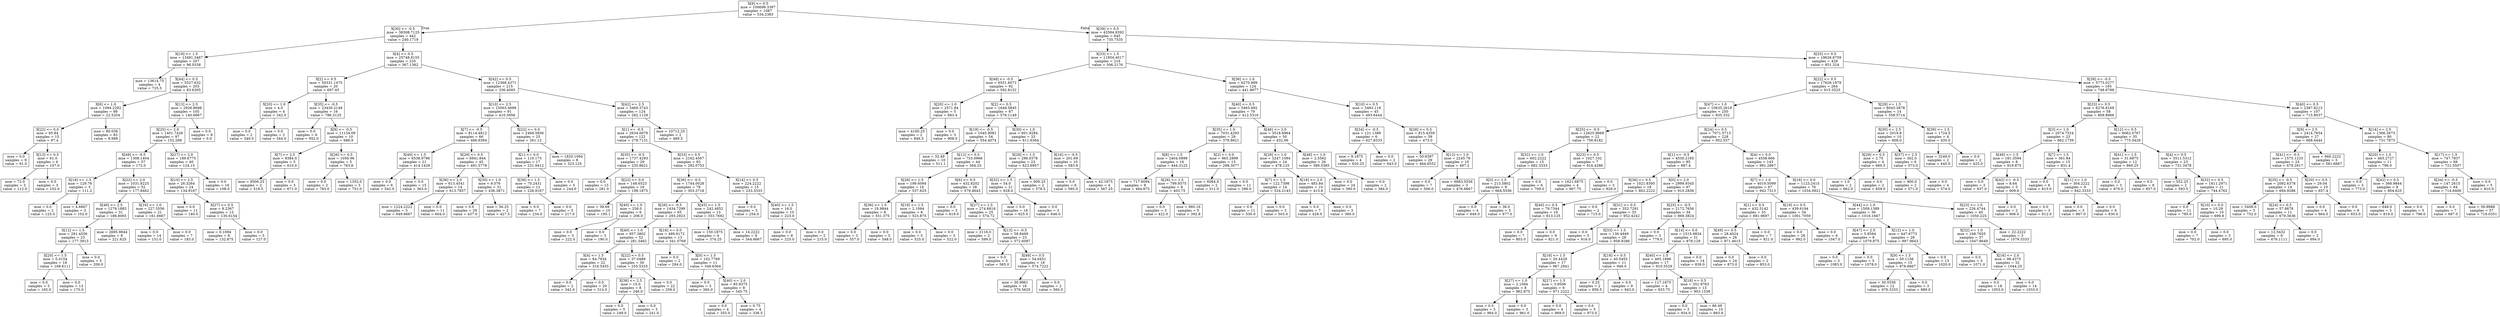 digraph Tree {
node [shape=box] ;
0 [label="X[9] <= 0.5\nmse = 100698.3397\nsamples = 1087\nvalue = 534.2383"] ;
1 [label="X[30] <= -0.5\nmse = 38308.7125\nsamples = 442\nvalue = 240.1719"] ;
0 -> 1 [labeldistance=2.5, labelangle=45, headlabel="True"] ;
2 [label="X[19] <= 1.5\nmse = 13491.3467\nsamples = 207\nvalue = 96.0338"] ;
1 -> 2 ;
3 [label="mse = 13614.75\nsamples = 4\nvalue = 725.5"] ;
2 -> 3 ;
4 [label="X[44] <= 0.5\nmse = 5527.632\nsamples = 203\nvalue = 83.6305"] ;
2 -> 4 ;
5 [label="X[6] <= 1.0\nmse = 1094.2292\nsamples = 98\nvalue = 22.5204"] ;
4 -> 5 ;
6 [label="X[22] <= 0.0\nmse = 85.84\nsamples = 15\nvalue = 97.4"] ;
5 -> 6 ;
7 [label="mse = 0.0\nsamples = 9\nvalue = 91.0"] ;
6 -> 7 ;
8 [label="X[13] <= 0.5\nmse = 61.0\nsamples = 6\nvalue = 107.0"] ;
6 -> 8 ;
9 [label="mse = 72.0\nsamples = 3\nvalue = 112.0"] ;
8 -> 9 ;
10 [label="mse = 0.0\nsamples = 3\nvalue = 102.0"] ;
8 -> 10 ;
11 [label="mse = 80.036\nsamples = 83\nvalue = 8.988"] ;
5 -> 11 ;
12 [label="X[13] <= 2.5\nmse = 2926.8698\nsamples = 105\nvalue = 140.6667"] ;
4 -> 12 ;
13 [label="X[25] <= 2.0\nmse = 1401.7426\nsamples = 97\nvalue = 152.268"] ;
12 -> 13 ;
14 [label="X[49] <= -0.5\nmse = 1308.1404\nsamples = 57\nvalue = 172.0"] ;
13 -> 14 ;
15 [label="X[18] <= 1.5\nmse = 129.76\nsamples = 5\nvalue = 111.2"] ;
14 -> 15 ;
16 [label="mse = 0.0\nsamples = 2\nvalue = 125.0"] ;
15 -> 16 ;
17 [label="mse = 4.6667\nsamples = 3\nvalue = 102.0"] ;
15 -> 17 ;
18 [label="X[22] <= 2.0\nmse = 1031.8225\nsamples = 52\nvalue = 177.8462"] ;
14 -> 18 ;
19 [label="X[49] <= 2.5\nmse = 1279.1883\nsamples = 31\nvalue = 188.8065"] ;
18 -> 19 ;
20 [label="X[12] <= 1.5\nmse = 281.4556\nsamples = 23\nvalue = 177.3913"] ;
19 -> 20 ;
21 [label="X[20] <= 1.5\nmse = 5.0154\nsamples = 18\nvalue = 168.6111"] ;
20 -> 21 ;
22 [label="mse = 0.0\nsamples = 5\nvalue = 165.0"] ;
21 -> 22 ;
23 [label="mse = 0.0\nsamples = 13\nvalue = 170.0"] ;
21 -> 23 ;
24 [label="mse = 0.0\nsamples = 5\nvalue = 209.0"] ;
20 -> 24 ;
25 [label="mse = 2695.9844\nsamples = 8\nvalue = 221.625"] ;
19 -> 25 ;
26 [label="X[16] <= 1.0\nmse = 227.5556\nsamples = 21\nvalue = 161.6667"] ;
18 -> 26 ;
27 [label="mse = 0.0\nsamples = 14\nvalue = 151.0"] ;
26 -> 27 ;
28 [label="mse = 0.0\nsamples = 7\nvalue = 183.0"] ;
26 -> 28 ;
29 [label="X[27] <= 2.0\nmse = 189.6775\nsamples = 40\nvalue = 124.15"] ;
13 -> 29 ;
30 [label="X[10] <= 2.5\nmse = 26.3264\nsamples = 24\nvalue = 134.9167"] ;
29 -> 30 ;
31 [label="mse = 0.0\nsamples = 11\nvalue = 140.0"] ;
30 -> 31 ;
32 [label="X[27] <= 0.5\nmse = 8.2367\nsamples = 13\nvalue = 130.6154"] ;
30 -> 32 ;
33 [label="mse = 0.1094\nsamples = 8\nvalue = 132.875"] ;
32 -> 33 ;
34 [label="mse = 0.0\nsamples = 5\nvalue = 127.0"] ;
32 -> 34 ;
35 [label="mse = 0.0\nsamples = 16\nvalue = 108.0"] ;
29 -> 35 ;
36 [label="mse = 0.0\nsamples = 8\nvalue = 0.0"] ;
12 -> 36 ;
37 [label="X[4] <= 0.5\nmse = 25748.8155\nsamples = 235\nvalue = 367.1362"] ;
1 -> 37 ;
38 [label="X[2] <= 0.5\nmse = 50331.1475\nsamples = 20\nvalue = 697.45"] ;
37 -> 38 ;
39 [label="X[20] <= 1.0\nmse = 4.0\nsamples = 4\nvalue = 342.0"] ;
38 -> 39 ;
40 [label="mse = 0.0\nsamples = 2\nvalue = 340.0"] ;
39 -> 40 ;
41 [label="mse = 0.0\nsamples = 2\nvalue = 344.0"] ;
39 -> 41 ;
42 [label="X[35] <= -0.5\nmse = 23430.2148\nsamples = 16\nvalue = 786.3125"] ;
38 -> 42 ;
43 [label="mse = 0.0\nsamples = 6\nvalue = 952.0"] ;
42 -> 43 ;
44 [label="X[8] <= -0.5\nmse = 11134.09\nsamples = 10\nvalue = 686.9"] ;
42 -> 44 ;
45 [label="X[7] <= 2.5\nmse = 9384.0\nsamples = 5\nvalue = 610.0"] ;
44 -> 45 ;
46 [label="mse = 9506.25\nsamples = 2\nvalue = 518.5"] ;
45 -> 46 ;
47 [label="mse = 0.0\nsamples = 3\nvalue = 671.0"] ;
45 -> 47 ;
48 [label="X[26] <= 0.5\nmse = 1056.96\nsamples = 5\nvalue = 763.8"] ;
44 -> 48 ;
49 [label="mse = 0.0\nsamples = 2\nvalue = 783.0"] ;
48 -> 49 ;
50 [label="mse = 1352.0\nsamples = 3\nvalue = 751.0"] ;
48 -> 50 ;
51 [label="X[42] <= 0.5\nmse = 12368.4371\nsamples = 215\nvalue = 336.4093"] ;
37 -> 51 ;
52 [label="X[10] <= 2.5\nmse = 15003.4699\nsamples = 91\nvalue = 410.3956"] ;
51 -> 52 ;
53 [label="X[7] <= -0.5\nmse = 8114.4812\nsamples = 66\nvalue = 466.9394"] ;
52 -> 53 ;
54 [label="X[40] <= 1.5\nmse = 6538.9796\nsamples = 21\nvalue = 414.1429"] ;
53 -> 54 ;
55 [label="mse = 0.0\nsamples = 6\nvalue = 542.0"] ;
54 -> 55 ;
56 [label="mse = 0.0\nsamples = 15\nvalue = 363.0"] ;
54 -> 56 ;
57 [label="X[29] <= 0.5\nmse = 6941.844\nsamples = 45\nvalue = 491.5778"] ;
53 -> 57 ;
58 [label="X[36] <= 2.0\nmse = 613.4541\nsamples = 14\nvalue = 613.7857"] ;
57 -> 58 ;
59 [label="mse = 1224.2222\nsamples = 3\nvalue = 649.6667"] ;
58 -> 59 ;
60 [label="mse = 0.0\nsamples = 11\nvalue = 604.0"] ;
58 -> 60 ;
61 [label="X[30] <= 1.0\nmse = 9.076\nsamples = 31\nvalue = 436.3871"] ;
57 -> 61 ;
62 [label="mse = 0.0\nsamples = 29\nvalue = 437.0"] ;
61 -> 62 ;
63 [label="mse = 56.25\nsamples = 2\nvalue = 427.5"] ;
61 -> 63 ;
64 [label="X[22] <= 0.0\nmse = 2466.5856\nsamples = 25\nvalue = 261.12"] ;
52 -> 64 ;
65 [label="X[1] <= 0.0\nmse = 110.173\nsamples = 17\nvalue = 231.9412"] ;
64 -> 65 ;
66 [label="X[36] <= 1.5\nmse = 70.2431\nsamples = 12\nvalue = 226.9167"] ;
65 -> 66 ;
67 [label="mse = 0.0\nsamples = 7\nvalue = 234.0"] ;
66 -> 67 ;
68 [label="mse = 0.0\nsamples = 5\nvalue = 217.0"] ;
66 -> 68 ;
69 [label="mse = 0.0\nsamples = 5\nvalue = 244.0"] ;
65 -> 69 ;
70 [label="mse = 1820.1094\nsamples = 8\nvalue = 323.125"] ;
64 -> 70 ;
71 [label="X[42] <= 2.5\nmse = 3469.3743\nsamples = 124\nvalue = 282.1129"] ;
51 -> 71 ;
72 [label="X[1] <= -0.5\nmse = 2634.0079\nsamples = 122\nvalue = 278.7131"] ;
71 -> 72 ;
73 [label="X[35] <= -0.5\nmse = 1737.4293\nsamples = 29\nvalue = 235.8621"] ;
72 -> 73 ;
74 [label="mse = 0.0\nsamples = 13\nvalue = 281.0"] ;
73 -> 74 ;
75 [label="X[22] <= 0.0\nmse = 148.6523\nsamples = 16\nvalue = 199.1875"] ;
73 -> 75 ;
76 [label="mse = 39.69\nsamples = 10\nvalue = 195.1"] ;
75 -> 76 ;
77 [label="X[40] <= 1.0\nmse = 256.0\nsamples = 6\nvalue = 206.0"] ;
75 -> 77 ;
78 [label="mse = 0.0\nsamples = 3\nvalue = 222.0"] ;
77 -> 78 ;
79 [label="mse = 0.0\nsamples = 3\nvalue = 190.0"] ;
77 -> 79 ;
80 [label="X[33] <= 0.5\nmse = 2162.4567\nsamples = 93\nvalue = 292.0753"] ;
72 -> 80 ;
81 [label="X[36] <= -0.5\nmse = 1744.0028\nsamples = 78\nvalue = 303.3718"] ;
80 -> 81 ;
82 [label="X[26] <= -0.5\nmse = 1434.7299\nsamples = 65\nvalue = 293.2923"] ;
81 -> 82 ;
83 [label="X[40] <= 1.0\nmse = 957.3802\nsamples = 52\nvalue = 281.3462"] ;
82 -> 83 ;
84 [label="X[4] <= 1.5\nmse = 64.7934\nsamples = 22\nvalue = 316.5455"] ;
83 -> 84 ;
85 [label="mse = 0.0\nsamples = 2\nvalue = 342.0"] ;
84 -> 85 ;
86 [label="mse = 0.0\nsamples = 20\nvalue = 314.0"] ;
84 -> 86 ;
87 [label="X[22] <= 0.5\nmse = 37.0489\nsamples = 30\nvalue = 255.5333"] ;
83 -> 87 ;
88 [label="X[38] <= 2.5\nmse = 15.0\nsamples = 8\nvalue = 246.0"] ;
87 -> 88 ;
89 [label="mse = 0.0\nsamples = 5\nvalue = 249.0"] ;
88 -> 89 ;
90 [label="mse = 0.0\nsamples = 3\nvalue = 241.0"] ;
88 -> 90 ;
91 [label="mse = 0.0\nsamples = 22\nvalue = 259.0"] ;
87 -> 91 ;
92 [label="X[16] <= 0.0\nmse = 489.9172\nsamples = 13\nvalue = 341.0769"] ;
82 -> 92 ;
93 [label="mse = 0.0\nsamples = 2\nvalue = 294.0"] ;
92 -> 93 ;
94 [label="X[0] <= 1.5\nmse = 102.7769\nsamples = 11\nvalue = 349.6364"] ;
92 -> 94 ;
95 [label="mse = 0.0\nsamples = 3\nvalue = 360.0"] ;
94 -> 95 ;
96 [label="X[40] <= 2.0\nmse = 85.9375\nsamples = 8\nvalue = 345.75"] ;
94 -> 96 ;
97 [label="mse = 0.0\nsamples = 4\nvalue = 355.0"] ;
96 -> 97 ;
98 [label="mse = 0.75\nsamples = 4\nvalue = 336.5"] ;
96 -> 98 ;
99 [label="X[45] <= 1.5\nmse = 242.4852\nsamples = 13\nvalue = 353.7692"] ;
81 -> 99 ;
100 [label="mse = 150.1875\nsamples = 4\nvalue = 374.25"] ;
99 -> 100 ;
101 [label="mse = 14.2222\nsamples = 9\nvalue = 344.6667"] ;
99 -> 101 ;
102 [label="X[14] <= 0.5\nmse = 224.2222\nsamples = 15\nvalue = 233.3333"] ;
80 -> 102 ;
103 [label="mse = 0.0\nsamples = 5\nvalue = 254.0"] ;
102 -> 103 ;
104 [label="X[40] <= 1.5\nmse = 16.0\nsamples = 10\nvalue = 223.0"] ;
102 -> 104 ;
105 [label="mse = 0.0\nsamples = 8\nvalue = 225.0"] ;
104 -> 105 ;
106 [label="mse = 0.0\nsamples = 2\nvalue = 215.0"] ;
104 -> 106 ;
107 [label="mse = 10712.25\nsamples = 2\nvalue = 489.5"] ;
71 -> 107 ;
108 [label="X[39] <= 0.5\nmse = 43584.9392\nsamples = 645\nvalue = 735.7535"] ;
0 -> 108 [labeldistance=2.5, labelangle=-45, headlabel="False"] ;
109 [label="X[33] <= 1.5\nmse = 11954.4017\nsamples = 216\nvalue = 506.2176"] ;
108 -> 109 ;
110 [label="X[48] <= -0.5\nmse = 6551.6072\nsamples = 92\nvalue = 592.8152"] ;
109 -> 110 ;
111 [label="X[20] <= 1.0\nmse = 2571.84\nsamples = 5\nvalue = 883.4"] ;
110 -> 111 ;
112 [label="mse = 4160.25\nsamples = 2\nvalue = 846.5"] ;
111 -> 112 ;
113 [label="mse = 0.0\nsamples = 3\nvalue = 908.0"] ;
111 -> 113 ;
114 [label="X[2] <= 0.5\nmse = 1648.5845\nsamples = 87\nvalue = 576.1149"] ;
110 -> 114 ;
115 [label="X[19] <= -0.5\nmse = 1045.9081\nsamples = 54\nvalue = 554.4074"] ;
114 -> 115 ;
116 [label="mse = 32.49\nsamples = 10\nvalue = 511.1"] ;
115 -> 116 ;
117 [label="X[12] <= 0.5\nmse = 753.0966\nsamples = 44\nvalue = 564.25"] ;
115 -> 117 ;
118 [label="X[28] <= 1.5\nmse = 199.6094\nsamples = 16\nvalue = 537.625"] ;
117 -> 118 ;
119 [label="X[36] <= 1.5\nmse = 18.9844\nsamples = 8\nvalue = 551.375"] ;
118 -> 119 ;
120 [label="mse = 0.0\nsamples = 3\nvalue = 557.0"] ;
119 -> 120 ;
121 [label="mse = 0.0\nsamples = 5\nvalue = 548.0"] ;
119 -> 121 ;
122 [label="X[19] <= 1.5\nmse = 2.1094\nsamples = 8\nvalue = 523.875"] ;
118 -> 122 ;
123 [label="mse = 0.0\nsamples = 5\nvalue = 525.0"] ;
122 -> 123 ;
124 [label="mse = 0.0\nsamples = 3\nvalue = 522.0"] ;
122 -> 124 ;
125 [label="X[6] <= 0.5\nmse = 432.8202\nsamples = 28\nvalue = 579.4643"] ;
117 -> 125 ;
126 [label="mse = 0.0\nsamples = 3\nvalue = 619.0"] ;
125 -> 126 ;
127 [label="X[27] <= 1.5\nmse = 274.6816\nsamples = 25\nvalue = 574.72"] ;
125 -> 127 ;
128 [label="mse = 2116.0\nsamples = 2\nvalue = 599.0"] ;
127 -> 128 ;
129 [label="X[13] <= -0.5\nmse = 58.8469\nsamples = 23\nvalue = 572.6087"] ;
127 -> 129 ;
130 [label="mse = 0.0\nsamples = 5\nvalue = 565.0"] ;
129 -> 130 ;
131 [label="X[49] <= 0.5\nmse = 54.6451\nsamples = 18\nvalue = 574.7222"] ;
129 -> 131 ;
132 [label="mse = 30.9961\nsamples = 16\nvalue = 576.5625"] ;
131 -> 132 ;
133 [label="mse = 0.0\nsamples = 2\nvalue = 560.0"] ;
131 -> 133 ;
134 [label="X[30] <= 1.0\nmse = 601.9284\nsamples = 33\nvalue = 611.6364"] ;
114 -> 134 ;
135 [label="X[28] <= 1.5\nmse = 296.0378\nsamples = 23\nvalue = 623.6957"] ;
134 -> 135 ;
136 [label="X[32] <= 1.5\nmse = 54.0\nsamples = 21\nvalue = 628.0"] ;
135 -> 136 ;
137 [label="mse = 0.0\nsamples = 18\nvalue = 625.0"] ;
136 -> 137 ;
138 [label="mse = 0.0\nsamples = 3\nvalue = 646.0"] ;
136 -> 138 ;
139 [label="mse = 600.25\nsamples = 2\nvalue = 578.5"] ;
135 -> 139 ;
140 [label="X[16] <= -0.5\nmse = 201.69\nsamples = 10\nvalue = 583.9"] ;
134 -> 140 ;
141 [label="mse = 0.0\nsamples = 6\nvalue = 595.0"] ;
140 -> 141 ;
142 [label="mse = 42.1875\nsamples = 4\nvalue = 567.25"] ;
140 -> 142 ;
143 [label="X[36] <= 1.0\nmse = 6270.999\nsamples = 124\nvalue = 441.9677"] ;
109 -> 143 ;
144 [label="X[40] <= 0.5\nmse = 5465.692\nsamples = 79\nvalue = 412.5316"] ;
143 -> 144 ;
145 [label="X[35] <= 1.0\nmse = 7031.4293\nsamples = 29\nvalue = 378.8621"] ;
144 -> 145 ;
146 [label="X[8] <= 1.5\nmse = 2404.0898\nsamples = 16\nvalue = 444.3125"] ;
145 -> 146 ;
147 [label="mse = 717.6094\nsamples = 8\nvalue = 484.875"] ;
146 -> 147 ;
148 [label="X[26] <= 1.5\nmse = 799.9375\nsamples = 8\nvalue = 403.75"] ;
146 -> 148 ;
149 [label="mse = 0.0\nsamples = 3\nvalue = 422.0"] ;
148 -> 149 ;
150 [label="mse = 960.16\nsamples = 5\nvalue = 392.8"] ;
148 -> 150 ;
151 [label="X[2] <= 0.0\nmse = 965.2899\nsamples = 13\nvalue = 298.3077"] ;
145 -> 151 ;
152 [label="mse = 6084.0\nsamples = 2\nvalue = 311.0"] ;
151 -> 152 ;
153 [label="mse = 0.0\nsamples = 11\nvalue = 296.0"] ;
151 -> 153 ;
154 [label="X[46] <= 2.0\nmse = 3518.6964\nsamples = 50\nvalue = 432.06"] ;
144 -> 154 ;
155 [label="X[28] <= 1.0\nmse = 3247.1094\nsamples = 24\nvalue = 478.125"] ;
154 -> 155 ;
156 [label="X[7] <= 1.5\nmse = 122.7398\nsamples = 14\nvalue = 524.2143"] ;
155 -> 156 ;
157 [label="mse = 0.0\nsamples = 11\nvalue = 530.0"] ;
156 -> 157 ;
158 [label="mse = 0.0\nsamples = 3\nvalue = 503.0"] ;
156 -> 158 ;
159 [label="X[18] <= 2.0\nmse = 483.84\nsamples = 10\nvalue = 413.6"] ;
155 -> 159 ;
160 [label="mse = 0.0\nsamples = 7\nvalue = 428.0"] ;
159 -> 160 ;
161 [label="mse = 0.0\nsamples = 3\nvalue = 380.0"] ;
159 -> 161 ;
162 [label="X[48] <= 1.0\nmse = 2.5562\nsamples = 26\nvalue = 389.5385"] ;
154 -> 162 ;
163 [label="mse = 0.0\nsamples = 24\nvalue = 390.0"] ;
162 -> 163 ;
164 [label="mse = 0.0\nsamples = 2\nvalue = 384.0"] ;
162 -> 164 ;
165 [label="X[10] <= 0.5\nmse = 3493.118\nsamples = 45\nvalue = 493.6444"] ;
143 -> 165 ;
166 [label="X[34] <= -0.5\nmse = 121.1389\nsamples = 6\nvalue = 627.8333"] ;
165 -> 166 ;
167 [label="mse = 9.1875\nsamples = 4\nvalue = 620.25"] ;
166 -> 167 ;
168 [label="mse = 0.0\nsamples = 2\nvalue = 643.0"] ;
166 -> 168 ;
169 [label="X[28] <= 0.5\nmse = 815.4359\nsamples = 39\nvalue = 473.0"] ;
165 -> 169 ;
170 [label="mse = 50.6397\nsamples = 29\nvalue = 464.6552"] ;
169 -> 170 ;
171 [label="X[12] <= 1.0\nmse = 2245.76\nsamples = 10\nvalue = 497.2"] ;
169 -> 171 ;
172 [label="mse = 0.0\nsamples = 7\nvalue = 506.0"] ;
171 -> 172 ;
173 [label="mse = 6883.5556\nsamples = 3\nvalue = 476.6667"] ;
171 -> 173 ;
174 [label="X[25] <= 0.5\nmse = 19626.6759\nsamples = 429\nvalue = 851.324"] ;
108 -> 174 ;
175 [label="X[22] <= 0.5\nmse = 17626.1979\nsamples = 264\nvalue = 915.3523"] ;
174 -> 175 ;
176 [label="X[47] <= 1.0\nmse = 10635.2618\nsamples = 250\nvalue = 935.332"] ;
175 -> 176 ;
177 [label="X[25] <= -0.5\nmse = 12625.9669\nsamples = 22\nvalue = 756.8182"] ;
176 -> 177 ;
178 [label="X[32] <= 1.0\nmse = 602.2222\nsamples = 15\nvalue = 682.3333"] ;
177 -> 178 ;
179 [label="X[3] <= 1.5\nmse = 213.5802\nsamples = 9\nvalue = 664.5556"] ;
178 -> 179 ;
180 [label="mse = 0.0\nsamples = 4\nvalue = 649.0"] ;
179 -> 180 ;
181 [label="mse = 36.0\nsamples = 5\nvalue = 677.0"] ;
179 -> 181 ;
182 [label="mse = 0.0\nsamples = 6\nvalue = 709.0"] ;
178 -> 182 ;
183 [label="X[23] <= 0.5\nmse = 1027.102\nsamples = 7\nvalue = 916.4286"] ;
177 -> 183 ;
184 [label="mse = 1621.6875\nsamples = 4\nvalue = 907.75"] ;
183 -> 184 ;
185 [label="mse = 0.0\nsamples = 3\nvalue = 928.0"] ;
183 -> 185 ;
186 [label="X[24] <= 0.5\nmse = 7071.5713\nsamples = 228\nvalue = 952.557"] ;
176 -> 186 ;
187 [label="X[1] <= -0.5\nmse = 4530.2165\nsamples = 85\nvalue = 887.4"] ;
186 -> 187 ;
188 [label="X[36] <= 0.5\nmse = 1021.8395\nsamples = 18\nvalue = 802.2222"] ;
187 -> 188 ;
189 [label="X[40] <= 0.5\nmse = 79.7344\nsamples = 16\nvalue = 813.125"] ;
188 -> 189 ;
190 [label="mse = 0.0\nsamples = 7\nvalue = 803.0"] ;
189 -> 190 ;
191 [label="mse = 0.0\nsamples = 9\nvalue = 821.0"] ;
189 -> 191 ;
192 [label="mse = 0.0\nsamples = 2\nvalue = 715.0"] ;
188 -> 192 ;
193 [label="X[0] <= 2.0\nmse = 2999.9345\nsamples = 67\nvalue = 910.2836"] ;
187 -> 193 ;
194 [label="X[31] <= 0.5\nmse = 352.7291\nsamples = 33\nvalue = 952.4242"] ;
193 -> 194 ;
195 [label="mse = 0.0\nsamples = 5\nvalue = 916.0"] ;
194 -> 195 ;
196 [label="X[33] <= 1.5\nmse = 136.4949\nsamples = 28\nvalue = 958.9286"] ;
194 -> 196 ;
197 [label="X[16] <= 1.5\nmse = 20.4429\nsamples = 17\nvalue = 967.2941"] ;
196 -> 197 ;
198 [label="X[27] <= 1.0\nmse = 2.1094\nsamples = 8\nvalue = 962.875"] ;
197 -> 198 ;
199 [label="mse = 0.0\nsamples = 5\nvalue = 964.0"] ;
198 -> 199 ;
200 [label="mse = 0.0\nsamples = 3\nvalue = 961.0"] ;
198 -> 200 ;
201 [label="X[27] <= 1.5\nmse = 3.9506\nsamples = 9\nvalue = 971.2222"] ;
197 -> 201 ;
202 [label="mse = 0.0\nsamples = 4\nvalue = 969.0"] ;
201 -> 202 ;
203 [label="mse = 0.0\nsamples = 5\nvalue = 973.0"] ;
201 -> 203 ;
204 [label="X[18] <= 0.5\nmse = 40.5455\nsamples = 11\nvalue = 946.0"] ;
196 -> 204 ;
205 [label="mse = 0.25\nsamples = 2\nvalue = 959.5"] ;
204 -> 205 ;
206 [label="mse = 0.0\nsamples = 9\nvalue = 943.0"] ;
204 -> 206 ;
207 [label="X[25] <= -0.5\nmse = 2172.7656\nsamples = 34\nvalue = 869.3824"] ;
193 -> 207 ;
208 [label="mse = 0.0\nsamples = 3\nvalue = 779.0"] ;
207 -> 208 ;
209 [label="X[14] <= 0.0\nmse = 1515.9834\nsamples = 31\nvalue = 878.129"] ;
207 -> 209 ;
210 [label="X[40] <= 1.5\nmse = 465.1696\nsamples = 17\nvalue = 910.3529"] ;
209 -> 210 ;
211 [label="mse = 117.1875\nsamples = 4\nvalue = 933.75"] ;
210 -> 211 ;
212 [label="X[18] <= 0.5\nmse = 351.9763\nsamples = 13\nvalue = 903.1538"] ;
210 -> 212 ;
213 [label="mse = 0.0\nsamples = 3\nvalue = 934.0"] ;
212 -> 213 ;
214 [label="mse = 86.49\nsamples = 10\nvalue = 893.9"] ;
212 -> 214 ;
215 [label="mse = 0.0\nsamples = 14\nvalue = 839.0"] ;
209 -> 215 ;
216 [label="X[4] <= 0.0\nmse = 4558.666\nsamples = 143\nvalue = 991.2867"] ;
186 -> 216 ;
217 [label="X[7] <= 1.0\nmse = 4019.5099\nsamples = 67\nvalue = 942.7313"] ;
216 -> 217 ;
218 [label="X[1] <= 0.5\nmse = 432.5142\nsamples = 33\nvalue = 881.9697"] ;
217 -> 218 ;
219 [label="X[49] <= 0.5\nmse = 28.4024\nsamples = 26\nvalue = 871.4615"] ;
218 -> 219 ;
220 [label="mse = 0.0\nsamples = 24\nvalue = 873.0"] ;
219 -> 220 ;
221 [label="mse = 0.0\nsamples = 2\nvalue = 853.0"] ;
219 -> 221 ;
222 [label="mse = 0.0\nsamples = 7\nvalue = 921.0"] ;
218 -> 222 ;
223 [label="X[19] <= 0.5\nmse = 439.6194\nsamples = 34\nvalue = 1001.7059"] ;
217 -> 223 ;
224 [label="mse = 0.0\nsamples = 28\nvalue = 992.0"] ;
223 -> 224 ;
225 [label="mse = 0.0\nsamples = 6\nvalue = 1047.0"] ;
223 -> 225 ;
226 [label="X[16] <= 0.0\nmse = 1123.2415\nsamples = 76\nvalue = 1034.0921"] ;
216 -> 226 ;
227 [label="X[44] <= 1.0\nmse = 1509.1389\nsamples = 36\nvalue = 1016.1667"] ;
226 -> 227 ;
228 [label="X[47] <= 2.5\nmse = 5.8594\nsamples = 8\nvalue = 1079.875"] ;
227 -> 228 ;
229 [label="mse = 0.0\nsamples = 3\nvalue = 1083.0"] ;
228 -> 229 ;
230 [label="mse = 0.0\nsamples = 5\nvalue = 1078.0"] ;
228 -> 230 ;
231 [label="X[12] <= 1.0\nmse = 447.6773\nsamples = 28\nvalue = 997.9643"] ;
227 -> 231 ;
232 [label="X[9] <= 1.5\nmse = 50.1156\nsamples = 15\nvalue = 978.8667"] ;
231 -> 232 ;
233 [label="mse = 30.5556\nsamples = 12\nvalue = 976.3333"] ;
232 -> 233 ;
234 [label="mse = 0.0\nsamples = 3\nvalue = 989.0"] ;
232 -> 234 ;
235 [label="mse = 0.0\nsamples = 13\nvalue = 1020.0"] ;
231 -> 235 ;
236 [label="X[23] <= 1.0\nmse = 226.4744\nsamples = 40\nvalue = 1050.225"] ;
226 -> 236 ;
237 [label="X[32] <= 1.0\nmse = 168.7655\nsamples = 37\nvalue = 1047.8649"] ;
236 -> 237 ;
238 [label="mse = 0.0\nsamples = 5\nvalue = 1071.0"] ;
237 -> 238 ;
239 [label="X[16] <= 2.0\nmse = 98.4375\nsamples = 32\nvalue = 1044.25"] ;
237 -> 239 ;
240 [label="mse = 0.0\nsamples = 18\nvalue = 1053.0"] ;
239 -> 240 ;
241 [label="mse = 0.0\nsamples = 14\nvalue = 1033.0"] ;
239 -> 241 ;
242 [label="mse = 22.2222\nsamples = 3\nvalue = 1079.3333"] ;
236 -> 242 ;
243 [label="X[29] <= 1.5\nmse = 8043.3878\nsamples = 14\nvalue = 558.5714"] ;
175 -> 243 ;
244 [label="X[30] <= 2.5\nmse = 2019.8\nsamples = 10\nvalue = 608.0"] ;
243 -> 244 ;
245 [label="X[29] <= 0.5\nmse = 2.75\nsamples = 4\nvalue = 660.5"] ;
244 -> 245 ;
246 [label="mse = 1.0\nsamples = 2\nvalue = 662.0"] ;
245 -> 246 ;
247 [label="mse = 0.0\nsamples = 2\nvalue = 659.0"] ;
245 -> 247 ;
248 [label="X[37] <= 2.5\nmse = 302.0\nsamples = 6\nvalue = 573.0"] ;
244 -> 248 ;
249 [label="mse = 900.0\nsamples = 2\nvalue = 571.0"] ;
248 -> 249 ;
250 [label="mse = 0.0\nsamples = 4\nvalue = 574.0"] ;
248 -> 250 ;
251 [label="X[36] <= 1.5\nmse = 1724.5\nsamples = 4\nvalue = 435.0"] ;
243 -> 251 ;
252 [label="mse = 3249.0\nsamples = 2\nvalue = 445.0"] ;
251 -> 252 ;
253 [label="mse = 0.0\nsamples = 2\nvalue = 425.0"] ;
251 -> 253 ;
254 [label="X[38] <= -0.5\nmse = 5773.0277\nsamples = 165\nvalue = 748.8788"] ;
174 -> 254 ;
255 [label="X[23] <= 0.5\nmse = 6276.8169\nsamples = 58\nvalue = 809.8966"] ;
254 -> 255 ;
256 [label="X[3] <= 1.0\nmse = 2074.7524\nsamples = 23\nvalue = 862.1739"] ;
255 -> 256 ;
257 [label="X[49] <= 1.5\nmse = 181.3594\nsamples = 8\nvalue = 919.875"] ;
256 -> 257 ;
258 [label="mse = 0.0\nsamples = 3\nvalue = 937.0"] ;
257 -> 258 ;
259 [label="X[42] <= -0.5\nmse = 8.64\nsamples = 5\nvalue = 909.6"] ;
257 -> 259 ;
260 [label="mse = 0.0\nsamples = 2\nvalue = 906.0"] ;
259 -> 260 ;
261 [label="mse = 0.0\nsamples = 3\nvalue = 912.0"] ;
259 -> 261 ;
262 [label="X[7] <= 1.5\nmse = 361.84\nsamples = 15\nvalue = 831.4"] ;
256 -> 262 ;
263 [label="mse = 0.0\nsamples = 6\nvalue = 815.0"] ;
262 -> 263 ;
264 [label="X[11] <= 1.0\nmse = 304.2222\nsamples = 9\nvalue = 842.3333"] ;
262 -> 264 ;
265 [label="mse = 0.0\nsamples = 3\nvalue = 867.0"] ;
264 -> 265 ;
266 [label="mse = 0.0\nsamples = 6\nvalue = 830.0"] ;
264 -> 266 ;
267 [label="X[12] <= 0.5\nmse = 6062.0767\nsamples = 35\nvalue = 775.5429"] ;
255 -> 267 ;
268 [label="X[41] <= 1.5\nmse = 31.6875\nsamples = 12\nvalue = 860.25"] ;
267 -> 268 ;
269 [label="mse = 0.0\nsamples = 3\nvalue = 870.0"] ;
268 -> 269 ;
270 [label="mse = 0.0\nsamples = 9\nvalue = 857.0"] ;
268 -> 270 ;
271 [label="X[4] <= 0.5\nmse = 3511.5312\nsamples = 23\nvalue = 731.3478"] ;
267 -> 271 ;
272 [label="mse = 552.25\nsamples = 2\nvalue = 593.5"] ;
271 -> 272 ;
273 [label="X[32] <= 0.5\nmse = 1811.2971\nsamples = 21\nvalue = 744.4762"] ;
271 -> 273 ;
274 [label="mse = 0.0\nsamples = 11\nvalue = 785.0"] ;
273 -> 274 ;
275 [label="X[10] <= 0.0\nmse = 10.29\nsamples = 10\nvalue = 699.9"] ;
273 -> 275 ;
276 [label="mse = 0.0\nsamples = 7\nvalue = 702.0"] ;
275 -> 276 ;
277 [label="mse = 0.0\nsamples = 3\nvalue = 695.0"] ;
275 -> 277 ;
278 [label="X[40] <= 0.5\nmse = 2387.8213\nsamples = 107\nvalue = 715.8037"] ;
254 -> 278 ;
279 [label="X[9] <= 2.5\nmse = 2414.7654\nsamples = 27\nvalue = 668.4444"] ;
278 -> 279 ;
280 [label="X[41] <= -0.5\nmse = 1575.1233\nsamples = 24\nvalue = 679.2917"] ;
279 -> 280 ;
281 [label="X[35] <= -0.5\nmse = 2092.6378\nsamples = 14\nvalue = 694.9286"] ;
280 -> 281 ;
282 [label="mse = 5408.0\nsamples = 3\nvalue = 752.0"] ;
281 -> 282 ;
283 [label="X[24] <= 0.5\nmse = 57.8678\nsamples = 11\nvalue = 679.3636"] ;
281 -> 283 ;
284 [label="mse = 12.5432\nsamples = 9\nvalue = 676.1111"] ;
283 -> 284 ;
285 [label="mse = 0.0\nsamples = 2\nvalue = 694.0"] ;
283 -> 285 ;
286 [label="X[20] <= 0.5\nmse = 29.04\nsamples = 10\nvalue = 657.4"] ;
280 -> 286 ;
287 [label="mse = 0.0\nsamples = 4\nvalue = 664.0"] ;
286 -> 287 ;
288 [label="mse = 0.0\nsamples = 6\nvalue = 653.0"] ;
286 -> 288 ;
289 [label="mse = 660.2222\nsamples = 3\nvalue = 581.6667"] ;
279 -> 289 ;
290 [label="X[14] <= 2.5\nmse = 1366.2673\nsamples = 80\nvalue = 731.7875"] ;
278 -> 290 ;
291 [label="X[20] <= 1.0\nmse = 465.2727\nsamples = 11\nvalue = 796.0"] ;
290 -> 291 ;
292 [label="mse = 0.0\nsamples = 3\nvalue = 773.0"] ;
291 -> 292 ;
293 [label="X[42] <= 0.5\nmse = 366.9844\nsamples = 8\nvalue = 804.625"] ;
291 -> 293 ;
294 [label="mse = 648.0\nsamples = 3\nvalue = 819.0"] ;
293 -> 294 ;
295 [label="mse = 0.0\nsamples = 5\nvalue = 796.0"] ;
293 -> 295 ;
296 [label="X[17] <= 1.5\nmse = 747.7837\nsamples = 69\nvalue = 721.5507"] ;
290 -> 296 ;
297 [label="X[34] <= -0.5\nmse = 147.2615\nsamples = 64\nvalue = 714.6406"] ;
296 -> 297 ;
298 [label="mse = 0.0\nsamples = 7\nvalue = 687.0"] ;
297 -> 298 ;
299 [label="mse = 59.9988\nsamples = 57\nvalue = 718.0351"] ;
297 -> 299 ;
300 [label="mse = 0.0\nsamples = 5\nvalue = 810.0"] ;
296 -> 300 ;
}